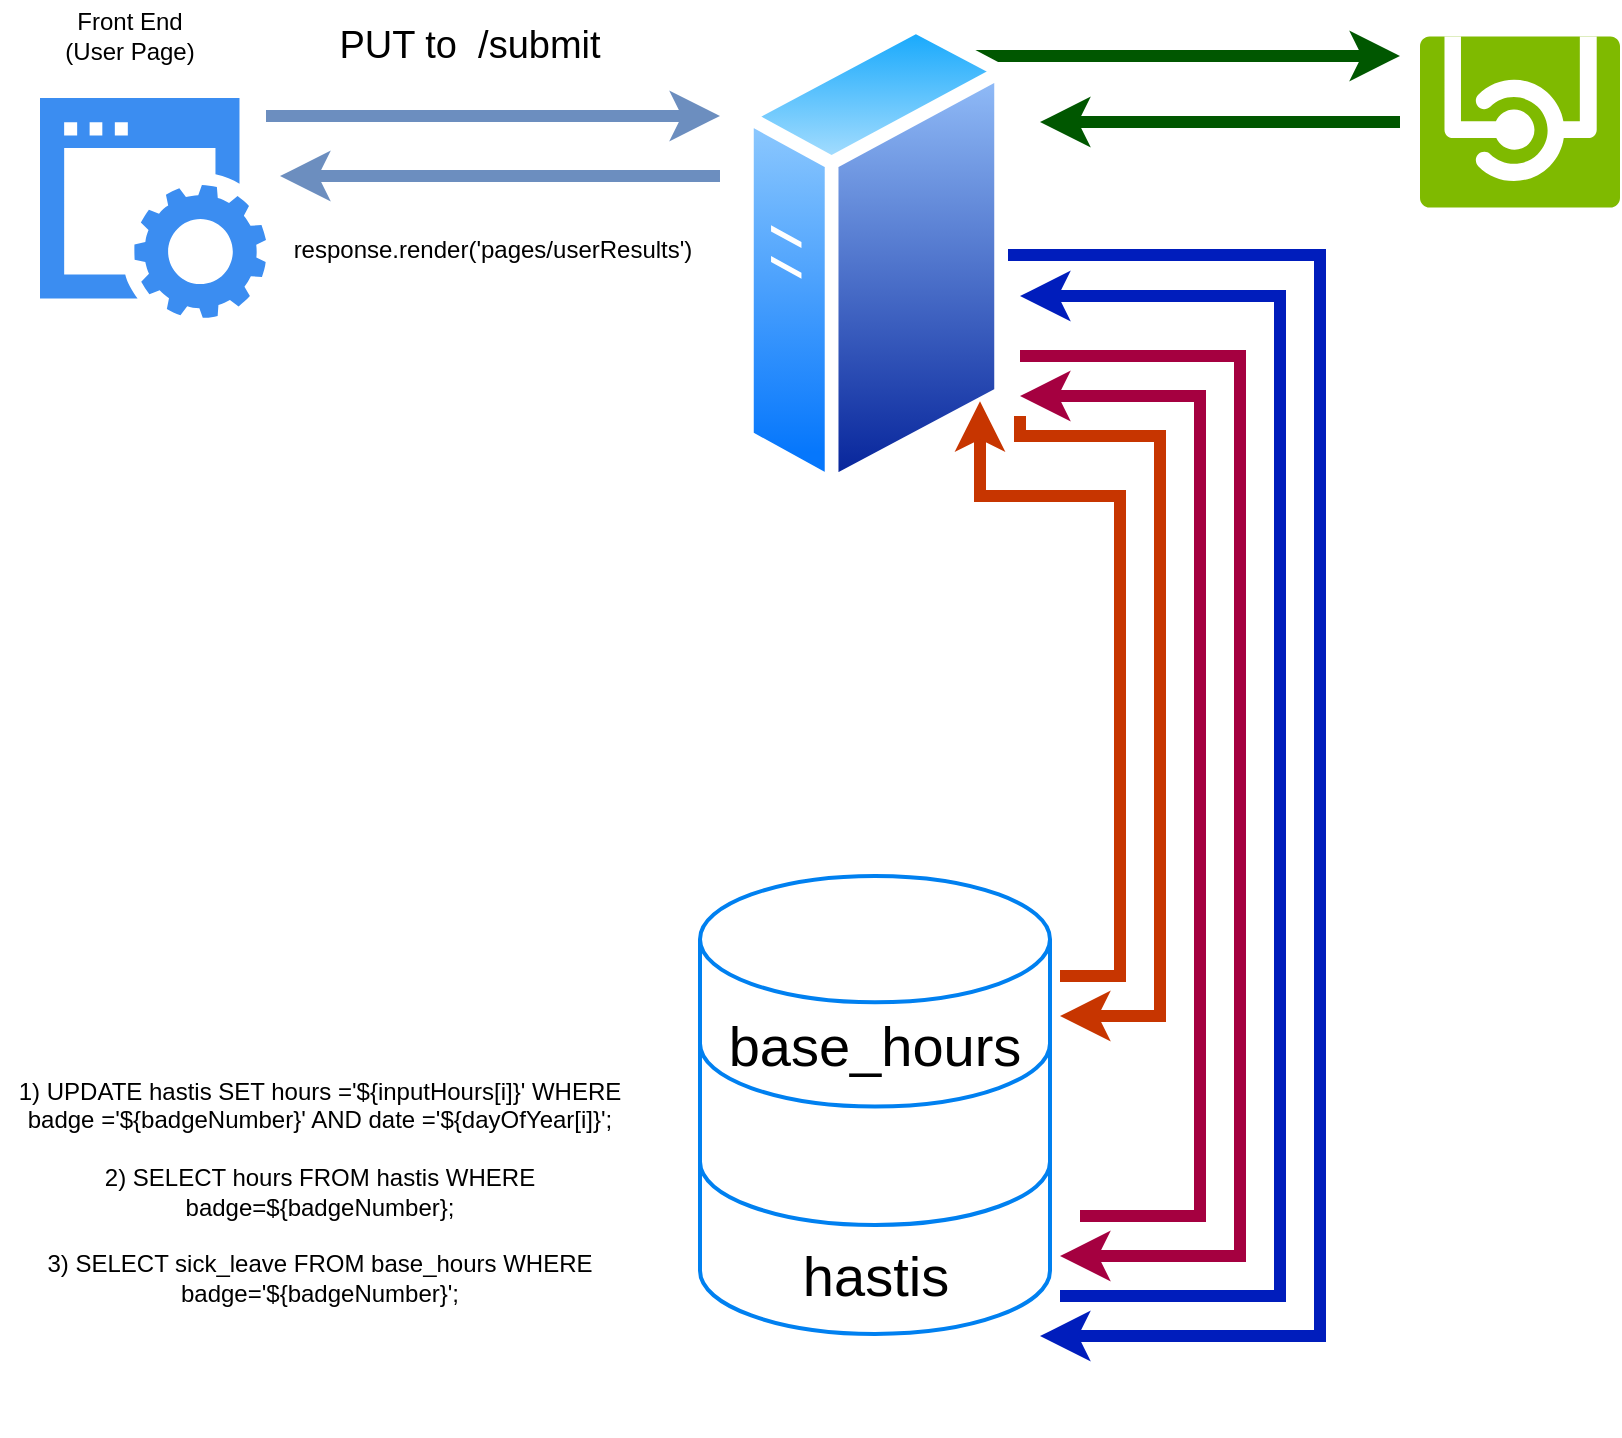 <mxfile version="10.7.3" type="github"><diagram id="EmekBMeeZQVBx1DBRHU-" name="Page-1"><mxGraphModel dx="1394" dy="793" grid="1" gridSize="10" guides="1" tooltips="1" connect="1" arrows="1" fold="1" page="1" pageScale="1" pageWidth="850" pageHeight="1100" math="0" shadow="0"><root><mxCell id="0"/><mxCell id="1" parent="0"/><mxCell id="kREMebfaEEN4ActzF6sp-8" style="edgeStyle=orthogonalEdgeStyle;rounded=0;orthogonalLoop=1;jettySize=auto;html=1;strokeWidth=6;fillColor=#dae8fc;strokeColor=#6c8ebf;" edge="1" parent="1"><mxGeometry relative="1" as="geometry"><mxPoint x="150" y="100" as="targetPoint"/><mxPoint x="370" y="100" as="sourcePoint"/></mxGeometry></mxCell><mxCell id="kREMebfaEEN4ActzF6sp-9" style="edgeStyle=orthogonalEdgeStyle;rounded=0;orthogonalLoop=1;jettySize=auto;html=1;strokeWidth=6;fillColor=#008a00;strokeColor=#005700;" edge="1" parent="1" source="kREMebfaEEN4ActzF6sp-1"><mxGeometry relative="1" as="geometry"><mxPoint x="710" y="40" as="targetPoint"/><Array as="points"><mxPoint x="560" y="40"/><mxPoint x="560" y="40"/></Array></mxGeometry></mxCell><mxCell id="kREMebfaEEN4ActzF6sp-11" style="edgeStyle=orthogonalEdgeStyle;rounded=0;orthogonalLoop=1;jettySize=auto;html=1;strokeWidth=6;fillColor=#0050ef;strokeColor=#001DBC;" edge="1" parent="1" source="kREMebfaEEN4ActzF6sp-1"><mxGeometry relative="1" as="geometry"><mxPoint x="530" y="680" as="targetPoint"/><Array as="points"><mxPoint x="670" y="140"/><mxPoint x="670" y="680"/><mxPoint x="630" y="680"/></Array></mxGeometry></mxCell><mxCell id="kREMebfaEEN4ActzF6sp-16" style="edgeStyle=orthogonalEdgeStyle;rounded=0;orthogonalLoop=1;jettySize=auto;html=1;strokeWidth=6;fillColor=#d80073;strokeColor=#A50040;" edge="1" parent="1"><mxGeometry relative="1" as="geometry"><mxPoint x="540" y="640" as="targetPoint"/><mxPoint x="520" y="190" as="sourcePoint"/><Array as="points"><mxPoint x="630" y="190"/><mxPoint x="630" y="640"/></Array></mxGeometry></mxCell><mxCell id="kREMebfaEEN4ActzF6sp-19" style="edgeStyle=orthogonalEdgeStyle;rounded=0;orthogonalLoop=1;jettySize=auto;html=1;strokeWidth=6;fillColor=#fa6800;strokeColor=#C73500;" edge="1" parent="1"><mxGeometry relative="1" as="geometry"><mxPoint x="540" y="520" as="targetPoint"/><mxPoint x="520" y="220" as="sourcePoint"/><Array as="points"><mxPoint x="520" y="230"/><mxPoint x="590" y="230"/><mxPoint x="590" y="520"/></Array></mxGeometry></mxCell><mxCell id="kREMebfaEEN4ActzF6sp-1" value="" style="aspect=fixed;perimeter=ellipsePerimeter;html=1;align=center;shadow=0;dashed=0;spacingTop=3;image;image=img/lib/active_directory/generic_server.svg;" vertex="1" parent="1"><mxGeometry x="380" y="20" width="134" height="239" as="geometry"/></mxCell><mxCell id="kREMebfaEEN4ActzF6sp-10" style="edgeStyle=orthogonalEdgeStyle;rounded=0;orthogonalLoop=1;jettySize=auto;html=1;strokeWidth=6;fillColor=#008a00;strokeColor=#005700;" edge="1" parent="1"><mxGeometry relative="1" as="geometry"><mxPoint x="530" y="73" as="targetPoint"/><mxPoint x="710" y="73" as="sourcePoint"/></mxGeometry></mxCell><mxCell id="kREMebfaEEN4ActzF6sp-2" value="" style="aspect=fixed;html=1;perimeter=none;align=center;shadow=0;dashed=0;image;fontSize=12;image=img/lib/mscae/API.svg;" vertex="1" parent="1"><mxGeometry x="720" y="30" width="100" height="86" as="geometry"/></mxCell><mxCell id="kREMebfaEEN4ActzF6sp-12" style="edgeStyle=orthogonalEdgeStyle;rounded=0;orthogonalLoop=1;jettySize=auto;html=1;strokeWidth=6;fillColor=#0050ef;strokeColor=#001DBC;" edge="1" parent="1"><mxGeometry relative="1" as="geometry"><mxPoint x="520" y="160" as="targetPoint"/><mxPoint x="540" y="660" as="sourcePoint"/><Array as="points"><mxPoint x="650" y="660"/><mxPoint x="650" y="160"/></Array></mxGeometry></mxCell><mxCell id="kREMebfaEEN4ActzF6sp-17" style="edgeStyle=orthogonalEdgeStyle;rounded=0;orthogonalLoop=1;jettySize=auto;html=1;strokeWidth=6;fillColor=#d80073;strokeColor=#A50040;" edge="1" parent="1"><mxGeometry relative="1" as="geometry"><mxPoint x="520" y="210" as="targetPoint"/><mxPoint x="550" y="620" as="sourcePoint"/><Array as="points"><mxPoint x="610" y="620"/><mxPoint x="610" y="210"/></Array></mxGeometry></mxCell><mxCell id="kREMebfaEEN4ActzF6sp-20" style="edgeStyle=orthogonalEdgeStyle;rounded=0;orthogonalLoop=1;jettySize=auto;html=1;strokeWidth=6;fillColor=#fa6800;strokeColor=#C73500;" edge="1" parent="1" target="kREMebfaEEN4ActzF6sp-1"><mxGeometry relative="1" as="geometry"><mxPoint x="500" y="260" as="targetPoint"/><mxPoint x="540" y="500" as="sourcePoint"/><Array as="points"><mxPoint x="570" y="500"/><mxPoint x="570" y="260"/><mxPoint x="500" y="260"/></Array></mxGeometry></mxCell><mxCell id="kREMebfaEEN4ActzF6sp-3" value="" style="html=1;verticalLabelPosition=bottom;align=center;labelBackgroundColor=#ffffff;verticalAlign=top;strokeWidth=2;strokeColor=#0080F0;fillColor=#ffffff;shadow=0;dashed=0;shape=mxgraph.ios7.icons.data;" vertex="1" parent="1"><mxGeometry x="360" y="450" width="175" height="229" as="geometry"/></mxCell><mxCell id="kREMebfaEEN4ActzF6sp-7" style="edgeStyle=orthogonalEdgeStyle;rounded=0;orthogonalLoop=1;jettySize=auto;html=1;strokeWidth=6;fillColor=#dae8fc;strokeColor=#6c8ebf;" edge="1" parent="1"><mxGeometry relative="1" as="geometry"><mxPoint x="370" y="70" as="targetPoint"/><mxPoint x="143" y="70" as="sourcePoint"/><Array as="points"><mxPoint x="330" y="70"/><mxPoint x="330" y="70"/></Array></mxGeometry></mxCell><mxCell id="kREMebfaEEN4ActzF6sp-6" value="" style="html=1;aspect=fixed;strokeColor=none;shadow=0;align=center;verticalAlign=top;fillColor=#3B8DF1;shape=mxgraph.gcp2.website" vertex="1" parent="1"><mxGeometry x="30" y="61" width="113" height="110" as="geometry"/></mxCell><mxCell id="kREMebfaEEN4ActzF6sp-14" value="&lt;font style=&quot;font-size: 28px&quot;&gt;hastis&lt;/font&gt;" style="text;html=1;strokeColor=none;fillColor=none;align=center;verticalAlign=middle;whiteSpace=wrap;rounded=0;" vertex="1" parent="1"><mxGeometry x="392.5" y="625" width="110" height="50" as="geometry"/></mxCell><mxCell id="kREMebfaEEN4ActzF6sp-15" value="&lt;div&gt;1) UPDATE hastis SET hours ='${inputHours[i]}' WHERE badge ='${badgeNumber}' AND date ='${dayOfYear[i]}';&lt;/div&gt;&lt;div&gt;&lt;br&gt;&lt;/div&gt;&lt;div&gt;2) SELECT hours FROM hastis WHERE badge=${badgeNumber};&lt;/div&gt;&lt;div&gt;&lt;br&gt;&lt;/div&gt;&lt;div&gt;3) SELECT sick_leave FROM base_hours WHERE badge='${badgeNumber}';&lt;br&gt;&lt;/div&gt;" style="text;html=1;strokeColor=none;fillColor=none;align=center;verticalAlign=middle;whiteSpace=wrap;rounded=0;" vertex="1" parent="1"><mxGeometry x="10" y="485" width="320" height="245" as="geometry"/></mxCell><mxCell id="kREMebfaEEN4ActzF6sp-18" value="&lt;font style=&quot;font-size: 28px&quot;&gt;base_hours&lt;/font&gt;" style="text;html=1;strokeColor=none;fillColor=none;align=center;verticalAlign=middle;whiteSpace=wrap;rounded=0;" vertex="1" parent="1"><mxGeometry x="380" y="510" width="135" height="50" as="geometry"/></mxCell><mxCell id="kREMebfaEEN4ActzF6sp-21" value="&lt;font style=&quot;font-size: 19px&quot;&gt;PUT to&amp;nbsp; /submit&lt;/font&gt;" style="text;html=1;strokeColor=none;fillColor=none;align=center;verticalAlign=middle;whiteSpace=wrap;rounded=0;" vertex="1" parent="1"><mxGeometry x="150" y="20" width="190" height="30" as="geometry"/></mxCell><mxCell id="kREMebfaEEN4ActzF6sp-22" value="response.render('pages/userResults')" style="text;html=1;strokeColor=none;fillColor=none;align=center;verticalAlign=middle;whiteSpace=wrap;rounded=0;" vertex="1" parent="1"><mxGeometry x="133" y="116" width="247" height="41" as="geometry"/></mxCell><mxCell id="kREMebfaEEN4ActzF6sp-23" value="Front End &lt;br&gt;(User Page)" style="text;html=1;strokeColor=none;fillColor=none;align=center;verticalAlign=middle;whiteSpace=wrap;rounded=0;" vertex="1" parent="1"><mxGeometry x="10" y="12.5" width="130" height="35" as="geometry"/></mxCell></root></mxGraphModel></diagram></mxfile>